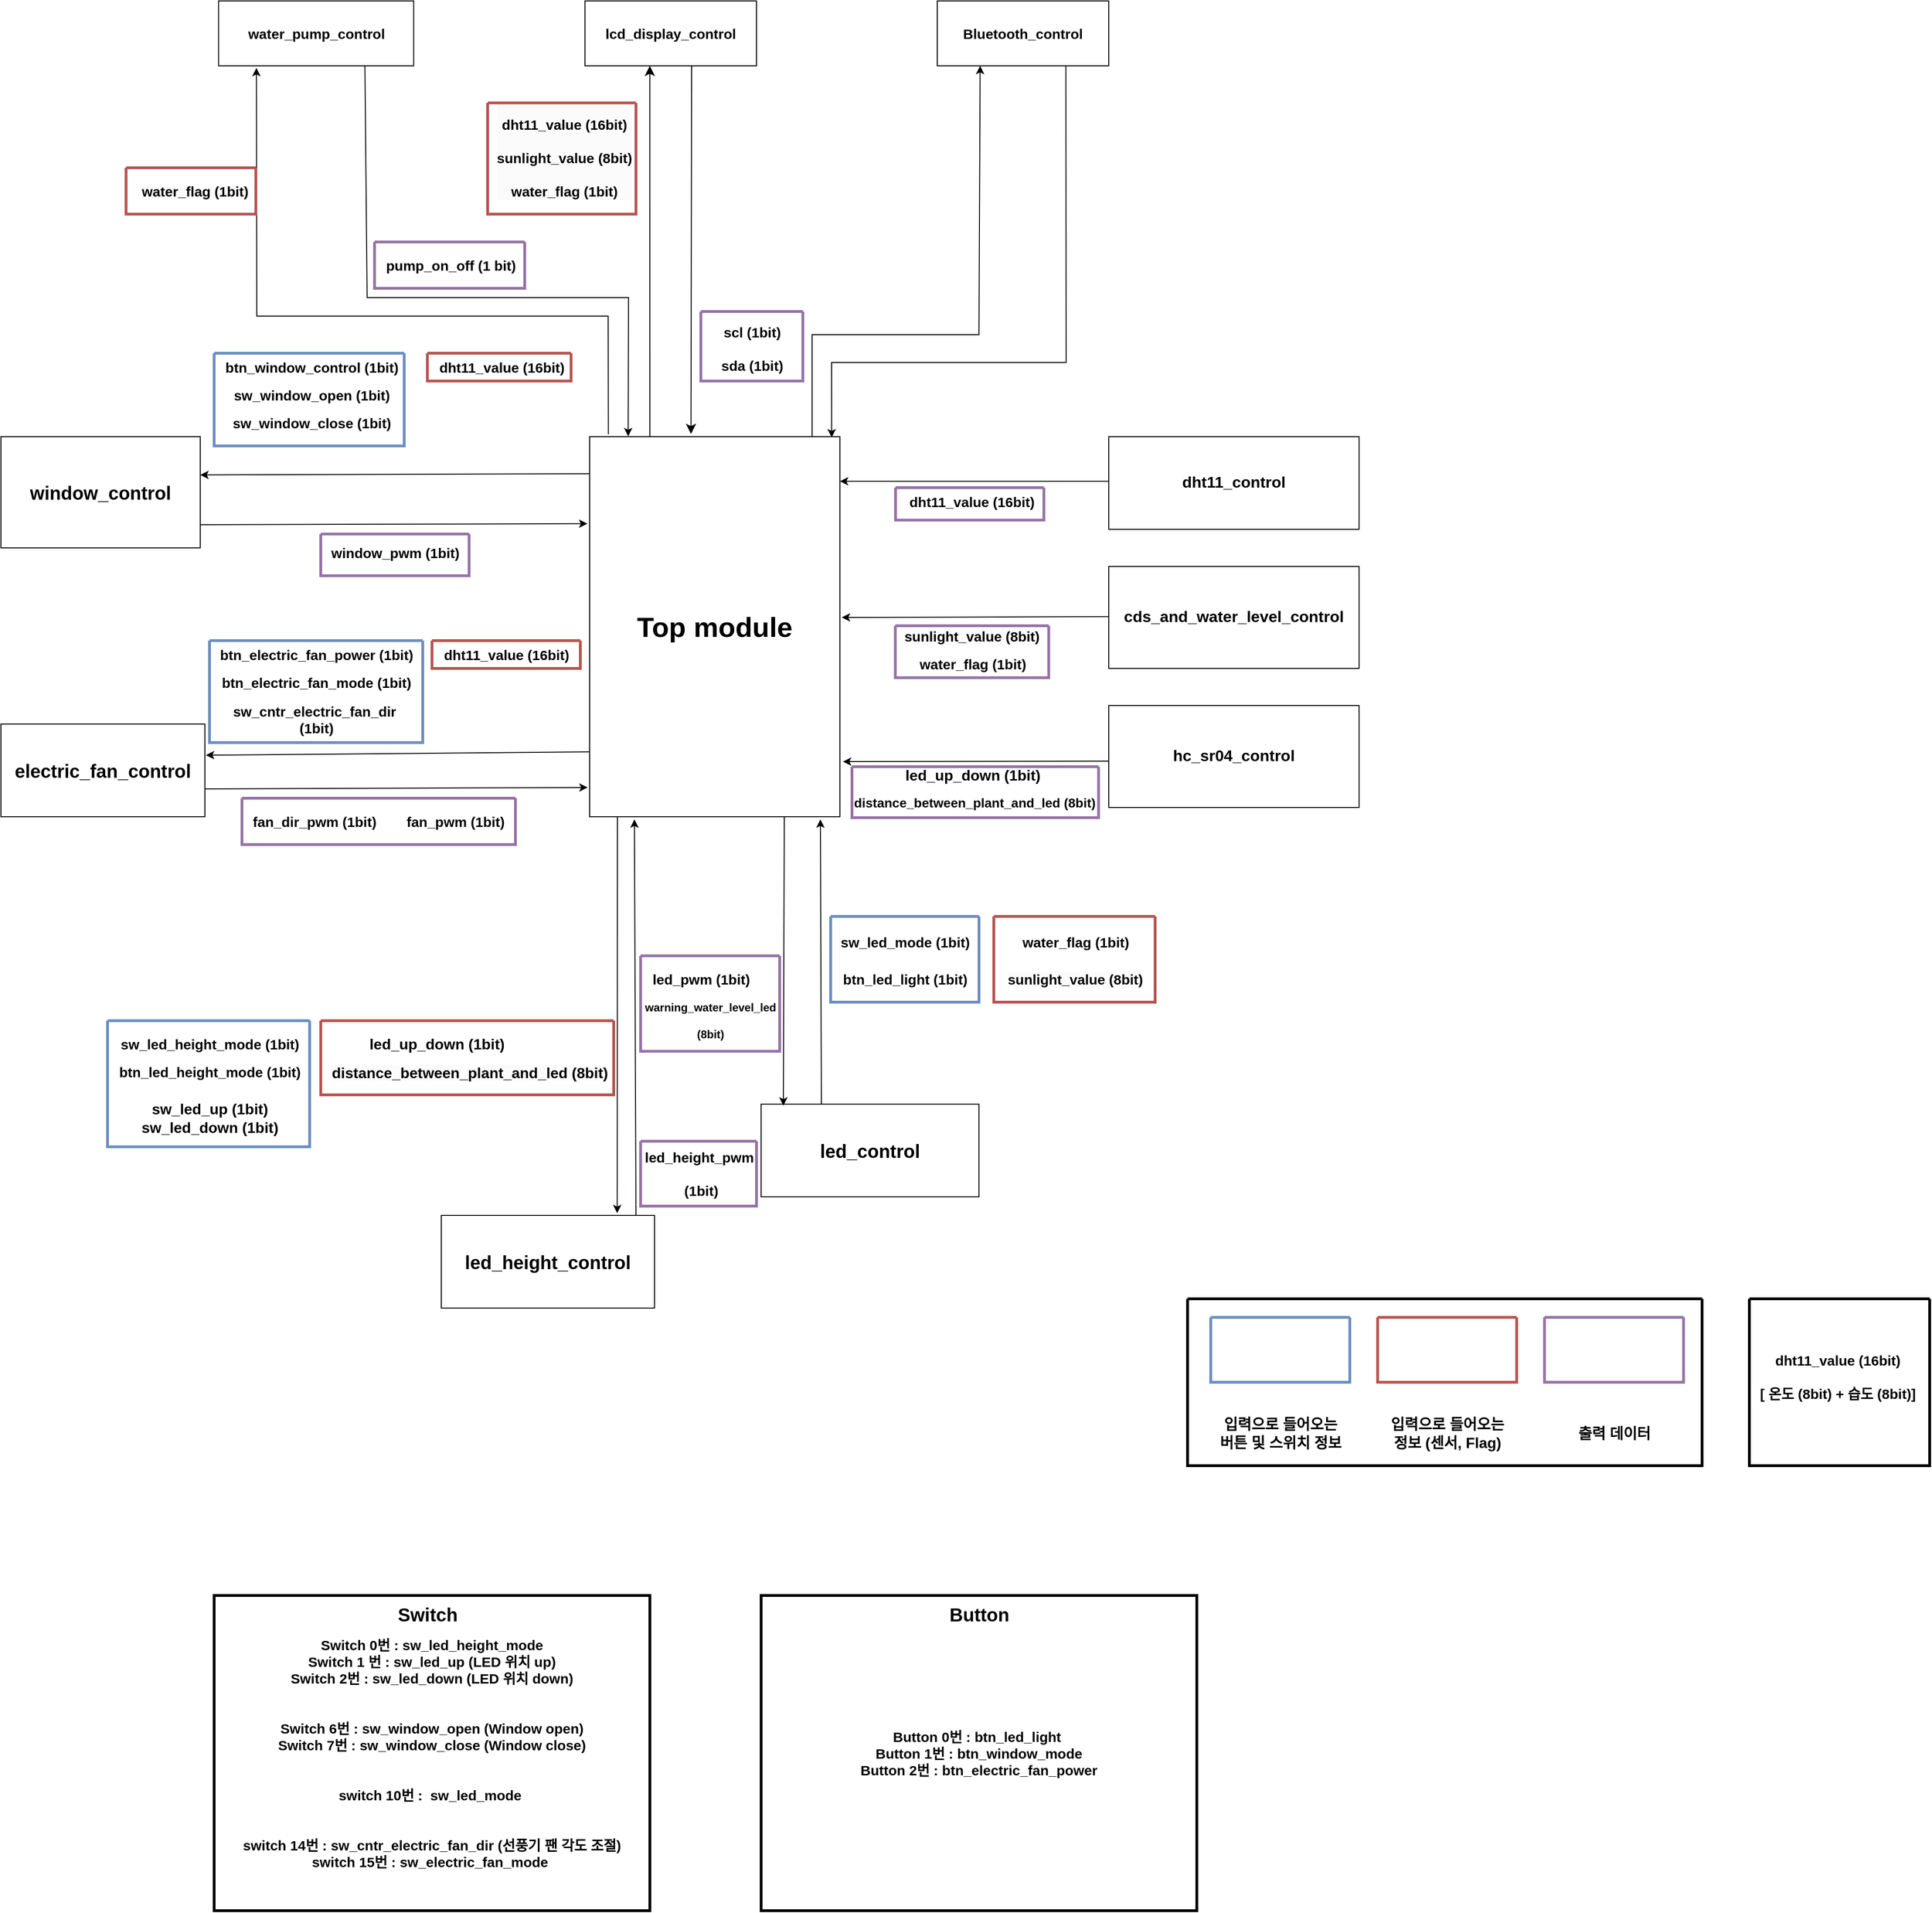 <mxfile version="24.7.7">
  <diagram name="페이지-1" id="ERCywD1S1VB0S2RnE942">
    <mxGraphModel dx="2455" dy="2060" grid="1" gridSize="10" guides="1" tooltips="1" connect="1" arrows="1" fold="1" page="1" pageScale="1" pageWidth="827" pageHeight="1169" math="0" shadow="0">
      <root>
        <mxCell id="0" />
        <mxCell id="1" parent="0" />
        <mxCell id="mhYBmBHg178xC_YXUhA_-1" value="&lt;font style=&quot;font-size: 30px;&quot;&gt;&lt;b&gt;Top module&lt;/b&gt;&lt;/font&gt;" style="rounded=0;whiteSpace=wrap;html=1;" parent="1" vertex="1">
          <mxGeometry x="-110" y="80" width="270" height="410" as="geometry" />
        </mxCell>
        <mxCell id="mhYBmBHg178xC_YXUhA_-2" value="&lt;font size=&quot;1&quot; style=&quot;&quot;&gt;&lt;b style=&quot;font-size: 17px;&quot;&gt;dht11_control&lt;/b&gt;&lt;/font&gt;" style="rounded=0;whiteSpace=wrap;html=1;" parent="1" vertex="1">
          <mxGeometry x="450" y="80" width="270" height="100" as="geometry" />
        </mxCell>
        <mxCell id="mhYBmBHg178xC_YXUhA_-13" style="edgeStyle=orthogonalEdgeStyle;rounded=0;orthogonalLoop=1;jettySize=auto;html=1;" parent="1" edge="1">
          <mxGeometry relative="1" as="geometry">
            <mxPoint x="450" y="128.18" as="sourcePoint" />
            <mxPoint x="160" y="128.18" as="targetPoint" />
          </mxGeometry>
        </mxCell>
        <mxCell id="mhYBmBHg178xC_YXUhA_-16" style="edgeStyle=orthogonalEdgeStyle;rounded=0;orthogonalLoop=1;jettySize=auto;html=1;" parent="1" edge="1">
          <mxGeometry relative="1" as="geometry">
            <mxPoint x="450" y="274.09" as="sourcePoint" />
            <mxPoint x="162" y="275" as="targetPoint" />
          </mxGeometry>
        </mxCell>
        <mxCell id="mhYBmBHg178xC_YXUhA_-17" value="&lt;div style=&quot;forced-color-adjust: none; color: rgb(0, 0, 0); font-family: Helvetica; font-size: 15px; font-style: normal; font-variant-ligatures: normal; font-variant-caps: normal; font-weight: 700; letter-spacing: normal; orphans: 2; text-indent: 0px; text-transform: none; widows: 2; word-spacing: 0px; -webkit-text-stroke-width: 0px; white-space: nowrap; background-color: rgb(251, 251, 251); text-decoration-thickness: initial; text-decoration-style: initial; text-decoration-color: initial;&quot;&gt;&lt;font style=&quot;forced-color-adjust: none; font-size: 15px;&quot;&gt;&lt;b style=&quot;forced-color-adjust: none;&quot;&gt;sunlight_value (8bit)&lt;/b&gt;&lt;/font&gt;&lt;/div&gt;" style="text;whiteSpace=wrap;html=1;align=center;" parent="1" vertex="1">
          <mxGeometry x="210" y="280" width="185" height="40" as="geometry" />
        </mxCell>
        <mxCell id="mhYBmBHg178xC_YXUhA_-19" value="&lt;b style=&quot;&quot;&gt;&lt;font style=&quot;font-size: 17px;&quot;&gt;cds_and_water_level_control&lt;/font&gt;&lt;/b&gt;" style="rounded=0;whiteSpace=wrap;html=1;" parent="1" vertex="1">
          <mxGeometry x="450" y="220" width="270" height="110" as="geometry" />
        </mxCell>
        <mxCell id="mhYBmBHg178xC_YXUhA_-22" value="&lt;b&gt;&lt;font style=&quot;font-size: 15px;&quot;&gt;water_flag (1bit)&lt;/font&gt;&lt;/b&gt;" style="text;html=1;align=center;verticalAlign=middle;resizable=0;points=[];autosize=1;strokeColor=none;fillColor=none;" parent="1" vertex="1">
          <mxGeometry x="232.5" y="310" width="140" height="30" as="geometry" />
        </mxCell>
        <mxCell id="mhYBmBHg178xC_YXUhA_-23" value="&lt;b style=&quot;&quot;&gt;&lt;font style=&quot;font-size: 17px;&quot;&gt;hc_sr04_control&lt;/font&gt;&lt;/b&gt;" style="rounded=0;whiteSpace=wrap;html=1;" parent="1" vertex="1">
          <mxGeometry x="450" y="370" width="270" height="110" as="geometry" />
        </mxCell>
        <mxCell id="mhYBmBHg178xC_YXUhA_-27" value="&lt;b style=&quot;&quot;&gt;&lt;font style=&quot;font-size: 20px;&quot;&gt;window_control&lt;/font&gt;&lt;/b&gt;" style="rounded=0;whiteSpace=wrap;html=1;" parent="1" vertex="1">
          <mxGeometry x="-745" y="80" width="215" height="120" as="geometry" />
        </mxCell>
        <mxCell id="mhYBmBHg178xC_YXUhA_-30" value="&lt;div&gt;&lt;b style=&quot;font-size: 15px; background-color: initial;&quot;&gt;dht11_value (16bit)&lt;/b&gt;&lt;br&gt;&lt;/div&gt;" style="text;html=1;align=center;verticalAlign=middle;resizable=0;points=[];autosize=1;strokeColor=none;fillColor=none;" parent="1" vertex="1">
          <mxGeometry x="-285" y="-10" width="160" height="30" as="geometry" />
        </mxCell>
        <mxCell id="mhYBmBHg178xC_YXUhA_-31" value="&lt;font style=&quot;font-size: 15px;&quot;&gt;&lt;b&gt;window_pwm (1bit)&lt;/b&gt;&lt;/font&gt;" style="text;html=1;align=center;verticalAlign=middle;resizable=0;points=[];autosize=1;strokeColor=none;fillColor=none;" parent="1" vertex="1">
          <mxGeometry x="-400" y="190" width="160" height="30" as="geometry" />
        </mxCell>
        <mxCell id="mhYBmBHg178xC_YXUhA_-32" value="&lt;b style=&quot;&quot;&gt;&lt;font style=&quot;font-size: 20px;&quot;&gt;electric_fan_control&lt;/font&gt;&lt;/b&gt;" style="rounded=0;whiteSpace=wrap;html=1;" parent="1" vertex="1">
          <mxGeometry x="-745" y="390" width="220" height="100" as="geometry" />
        </mxCell>
        <mxCell id="mhYBmBHg178xC_YXUhA_-34" value="&lt;div&gt;&lt;b style=&quot;font-size: 15px; background-color: initial;&quot;&gt;dht11_value (16bit)&lt;/b&gt;&lt;br&gt;&lt;/div&gt;" style="text;html=1;align=center;verticalAlign=middle;resizable=0;points=[];autosize=1;strokeColor=none;fillColor=none;strokeWidth=2;" parent="1" vertex="1">
          <mxGeometry x="-280" y="300" width="160" height="30" as="geometry" />
        </mxCell>
        <mxCell id="mhYBmBHg178xC_YXUhA_-36" value="&lt;b&gt;&lt;font style=&quot;font-size: 15px;&quot;&gt;fan_pwm (1bit)&lt;/font&gt;&lt;/b&gt;" style="text;html=1;align=center;verticalAlign=middle;resizable=0;points=[];autosize=1;strokeColor=none;fillColor=none;" parent="1" vertex="1">
          <mxGeometry x="-320" y="480" width="130" height="30" as="geometry" />
        </mxCell>
        <mxCell id="mhYBmBHg178xC_YXUhA_-37" value="&lt;b style=&quot;&quot;&gt;&lt;font style=&quot;font-size: 20px;&quot;&gt;led_height_control&lt;/font&gt;&lt;/b&gt;" style="rounded=0;whiteSpace=wrap;html=1;" parent="1" vertex="1">
          <mxGeometry x="-270" y="920" width="230" height="100" as="geometry" />
        </mxCell>
        <mxCell id="mhYBmBHg178xC_YXUhA_-39" value="&lt;font style=&quot;font-size: 15px;&quot;&gt;&lt;b&gt;btn_led_height_mode (1bit)&lt;/b&gt;&lt;/font&gt;" style="text;html=1;align=center;verticalAlign=middle;resizable=0;points=[];autosize=1;strokeColor=none;fillColor=none;" parent="1" vertex="1">
          <mxGeometry x="-630" y="750" width="220" height="30" as="geometry" />
        </mxCell>
        <mxCell id="mhYBmBHg178xC_YXUhA_-40" value="&lt;b&gt;&lt;font style=&quot;font-size: 16px;&quot;&gt;led_up_down (1bit)&lt;/font&gt;&lt;/b&gt;" style="text;html=1;align=center;verticalAlign=middle;resizable=0;points=[];autosize=1;strokeColor=none;fillColor=none;" parent="1" vertex="1">
          <mxGeometry x="-360" y="720" width="170" height="30" as="geometry" />
        </mxCell>
        <mxCell id="mhYBmBHg178xC_YXUhA_-41" value="&lt;span style=&quot;font-size: 16px;&quot;&gt;&lt;b&gt;sw_led_up (1bit)&lt;/b&gt;&lt;/span&gt;&lt;div&gt;&lt;b style=&quot;font-size: 16px; background-color: initial;&quot;&gt;sw_led_down (1bit)&lt;/b&gt;&lt;br&gt;&lt;/div&gt;" style="text;html=1;align=center;verticalAlign=middle;resizable=0;points=[];autosize=1;strokeColor=none;fillColor=none;" parent="1" vertex="1">
          <mxGeometry x="-605" y="790" width="170" height="50" as="geometry" />
        </mxCell>
        <mxCell id="mhYBmBHg178xC_YXUhA_-44" value="&lt;font style=&quot;font-size: 15px;&quot;&gt;&lt;b&gt;led_height_pwm&amp;nbsp;&lt;/b&gt;&lt;/font&gt;&lt;div&gt;&lt;font style=&quot;font-size: 15px;&quot;&gt;&lt;b&gt;&lt;br&gt;&lt;/b&gt;&lt;/font&gt;&lt;/div&gt;&lt;div&gt;&lt;font style=&quot;font-size: 15px;&quot;&gt;&lt;b&gt;(1bit)&lt;/b&gt;&lt;/font&gt;&lt;/div&gt;" style="text;html=1;align=center;verticalAlign=middle;resizable=0;points=[];autosize=1;strokeColor=none;fillColor=none;" parent="1" vertex="1">
          <mxGeometry x="-65" y="840" width="150" height="70" as="geometry" />
        </mxCell>
        <mxCell id="mhYBmBHg178xC_YXUhA_-45" value="&lt;b style=&quot;&quot;&gt;&lt;font style=&quot;font-size: 20px;&quot;&gt;led_control&lt;/font&gt;&lt;/b&gt;" style="rounded=0;whiteSpace=wrap;html=1;" parent="1" vertex="1">
          <mxGeometry x="75" y="800" width="235" height="100" as="geometry" />
        </mxCell>
        <mxCell id="mhYBmBHg178xC_YXUhA_-48" value="&lt;div style=&quot;forced-color-adjust: none; color: rgb(0, 0, 0); font-family: Helvetica; font-size: 15px; font-style: normal; font-variant-ligatures: normal; font-variant-caps: normal; font-weight: 700; letter-spacing: normal; orphans: 2; text-indent: 0px; text-transform: none; widows: 2; word-spacing: 0px; -webkit-text-stroke-width: 0px; white-space: nowrap; background-color: rgb(251, 251, 251); text-decoration-thickness: initial; text-decoration-style: initial; text-decoration-color: initial;&quot;&gt;&lt;font style=&quot;forced-color-adjust: none; font-size: 15px;&quot;&gt;&lt;b style=&quot;forced-color-adjust: none;&quot;&gt;sunlight_value (8bit)&lt;/b&gt;&lt;/font&gt;&lt;/div&gt;" style="text;whiteSpace=wrap;html=1;align=center;" parent="1" vertex="1">
          <mxGeometry x="326" y="650" width="176" height="30" as="geometry" />
        </mxCell>
        <mxCell id="mhYBmBHg178xC_YXUhA_-49" value="&lt;b&gt;&lt;font style=&quot;font-size: 15px;&quot;&gt;btn_led_light (1bit)&lt;/font&gt;&lt;/b&gt;" style="text;html=1;align=center;verticalAlign=middle;resizable=0;points=[];autosize=1;strokeColor=none;fillColor=none;" parent="1" vertex="1">
          <mxGeometry x="150" y="650" width="160" height="30" as="geometry" />
        </mxCell>
        <mxCell id="mhYBmBHg178xC_YXUhA_-50" value="&lt;b&gt;&lt;font style=&quot;font-size: 15px;&quot;&gt;water_flag (1bit)&lt;/font&gt;&lt;/b&gt;" style="text;html=1;align=center;verticalAlign=middle;resizable=0;points=[];autosize=1;strokeColor=none;fillColor=none;" parent="1" vertex="1">
          <mxGeometry x="344" y="610" width="140" height="30" as="geometry" />
        </mxCell>
        <mxCell id="_qwF9pWfeIGpburdyN9Q-3" value="&lt;div&gt;&lt;span style=&quot;font-size: 15px;&quot;&gt;&lt;b&gt;Switch 0번 : sw_led_height_mode&lt;/b&gt;&lt;/span&gt;&lt;/div&gt;&lt;font style=&quot;font-size: 15px;&quot;&gt;&lt;b&gt;Switch 1 번 : sw_led_up (LED 위치 up)&lt;/b&gt;&lt;/font&gt;&lt;div style=&quot;font-size: 15px;&quot;&gt;&lt;font style=&quot;font-size: 15px;&quot;&gt;&lt;b&gt;Switch 2번 : sw_led_down (LED 위치 down)&lt;/b&gt;&lt;/font&gt;&lt;/div&gt;&lt;div style=&quot;font-size: 15px;&quot;&gt;&lt;font style=&quot;font-size: 15px;&quot;&gt;&lt;b&gt;&lt;br&gt;&lt;/b&gt;&lt;/font&gt;&lt;/div&gt;&lt;div style=&quot;font-size: 15px;&quot;&gt;&lt;font style=&quot;font-size: 15px;&quot;&gt;&lt;b&gt;&lt;br&gt;&lt;/b&gt;&lt;/font&gt;&lt;/div&gt;&lt;div style=&quot;font-size: 15px;&quot;&gt;&lt;b&gt;Switch 6번 : sw_window_open (Window open)&lt;/b&gt;&lt;/div&gt;&lt;div style=&quot;font-size: 15px;&quot;&gt;&lt;b&gt;Switch 7번 : sw_window_close (Window close)&lt;/b&gt;&lt;/div&gt;&lt;div style=&quot;font-size: 15px;&quot;&gt;&lt;b&gt;&lt;br&gt;&lt;/b&gt;&lt;/div&gt;&lt;div style=&quot;font-size: 15px;&quot;&gt;&lt;b&gt;&lt;br&gt;&lt;/b&gt;&lt;/div&gt;&lt;div style=&quot;font-size: 15px;&quot;&gt;&lt;b&gt;switch 10번 :&amp;nbsp; sw&lt;/b&gt;&lt;b style=&quot;background-color: initial; font-size: 12px; text-wrap: nowrap;&quot;&gt;&lt;font style=&quot;font-size: 15px;&quot;&gt;_led_mode&amp;nbsp;&lt;/font&gt;&lt;/b&gt;&lt;/div&gt;&lt;div style=&quot;font-size: 15px;&quot;&gt;&lt;b style=&quot;background-color: initial; font-size: 12px; text-wrap: nowrap;&quot;&gt;&lt;font style=&quot;font-size: 15px;&quot;&gt;&lt;br&gt;&lt;/font&gt;&lt;/b&gt;&lt;/div&gt;&lt;div style=&quot;font-size: 15px;&quot;&gt;&lt;b style=&quot;background-color: initial; font-size: 12px; text-wrap: nowrap;&quot;&gt;&lt;font style=&quot;font-size: 15px;&quot;&gt;&lt;br&gt;&lt;/font&gt;&lt;/b&gt;&lt;/div&gt;&lt;div style=&quot;font-size: 15px;&quot;&gt;&lt;b&gt;switch 14번 : sw_cntr_electric_fan_dir (선풍기 팬 각도 조절)&lt;/b&gt;&lt;/div&gt;&lt;div style=&quot;font-size: 15px;&quot;&gt;&lt;b style=&quot;background-color: initial;&quot;&gt;switch 15번 : sw&lt;/b&gt;&lt;b style=&quot;background-color: initial; text-wrap: nowrap;&quot;&gt;_electric_fan_mode&amp;nbsp;&lt;/b&gt;&lt;br&gt;&lt;/div&gt;" style="rounded=0;whiteSpace=wrap;html=1;strokeWidth=3;" parent="1" vertex="1">
          <mxGeometry x="-515" y="1330" width="470" height="340" as="geometry" />
        </mxCell>
        <mxCell id="_qwF9pWfeIGpburdyN9Q-5" value="&lt;font style=&quot;font-size: 20px;&quot;&gt;&lt;b&gt;Switch&lt;/b&gt;&lt;/font&gt;" style="text;html=1;align=center;verticalAlign=middle;resizable=0;points=[];autosize=1;strokeColor=none;fillColor=none;" parent="1" vertex="1">
          <mxGeometry x="-330" y="1330" width="90" height="40" as="geometry" />
        </mxCell>
        <mxCell id="_qwF9pWfeIGpburdyN9Q-6" value="&lt;br&gt;&lt;div&gt;&lt;b style=&quot;text-wrap: nowrap; font-size: 15px;&quot;&gt;Button 0번 :&amp;nbsp;&lt;/b&gt;&lt;b style=&quot;background-color: initial; text-wrap: nowrap;&quot;&gt;&lt;font style=&quot;font-size: 15px;&quot;&gt;btn_led_light&amp;nbsp;&lt;/font&gt;&lt;/b&gt;&lt;b style=&quot;font-size: 15px; text-wrap: nowrap;&quot;&gt;&lt;br&gt;&lt;/b&gt;&lt;/div&gt;&lt;div&gt;&lt;b style=&quot;background-color: initial; text-wrap: nowrap;&quot;&gt;&lt;font style=&quot;font-size: 15px;&quot;&gt;Button 1번 : btn_window_mode&lt;/font&gt;&lt;/b&gt;&lt;/div&gt;&lt;div&gt;&lt;span style=&quot;font-size: 15px; text-wrap: nowrap;&quot;&gt;&lt;b&gt;Button 2번 : btn_electric_fan_power&lt;/b&gt;&lt;/span&gt;&lt;/div&gt;&lt;div&gt;&lt;br&gt;&lt;/div&gt;" style="rounded=0;whiteSpace=wrap;html=1;strokeWidth=3;" parent="1" vertex="1">
          <mxGeometry x="75" y="1330" width="470" height="340" as="geometry" />
        </mxCell>
        <mxCell id="_qwF9pWfeIGpburdyN9Q-7" value="&lt;span style=&quot;font-size: 20px;&quot;&gt;&lt;b&gt;Button&lt;/b&gt;&lt;/span&gt;" style="text;html=1;align=center;verticalAlign=middle;resizable=0;points=[];autosize=1;strokeColor=none;fillColor=none;" parent="1" vertex="1">
          <mxGeometry x="265" y="1330" width="90" height="40" as="geometry" />
        </mxCell>
        <mxCell id="_qwF9pWfeIGpburdyN9Q-8" value="&lt;font style=&quot;font-size: 15px;&quot;&gt;&lt;b&gt;btn_electric_fan_mode (1bit)&lt;/b&gt;&lt;/font&gt;" style="text;html=1;align=center;verticalAlign=middle;resizable=0;points=[];autosize=1;strokeColor=none;fillColor=none;" parent="1" vertex="1">
          <mxGeometry x="-520" y="330" width="230" height="30" as="geometry" />
        </mxCell>
        <mxCell id="_qwF9pWfeIGpburdyN9Q-9" value="&lt;font style=&quot;font-size: 15px;&quot;&gt;&lt;b&gt;btn_window_control (1bit)&lt;/b&gt;&lt;/font&gt;" style="text;html=1;align=center;verticalAlign=middle;resizable=0;points=[];autosize=1;strokeColor=none;fillColor=none;" parent="1" vertex="1">
          <mxGeometry x="-515" y="-10" width="210" height="30" as="geometry" />
        </mxCell>
        <mxCell id="_qwF9pWfeIGpburdyN9Q-11" value="&lt;font style=&quot;font-size: 15px;&quot;&gt;&lt;b&gt;sw_window_open (1bit)&lt;/b&gt;&lt;/font&gt;" style="text;html=1;align=center;verticalAlign=middle;resizable=0;points=[];autosize=1;strokeColor=none;fillColor=none;" parent="1" vertex="1">
          <mxGeometry x="-505" y="20" width="190" height="30" as="geometry" />
        </mxCell>
        <mxCell id="sed88Z9M2IB_ihE7l8kB-1" value="&lt;b style=&quot;font-size: 15px; text-wrap: wrap;&quot;&gt;sw_cntr_electric_fan_dir&amp;nbsp; (1bit)&lt;/b&gt;" style="text;html=1;align=center;verticalAlign=middle;resizable=0;points=[];autosize=1;strokeColor=none;fillColor=none;" parent="1" vertex="1">
          <mxGeometry x="-525" y="370" width="240" height="30" as="geometry" />
        </mxCell>
        <mxCell id="sed88Z9M2IB_ihE7l8kB-5" value="&lt;b&gt;&lt;font style=&quot;font-size: 15px;&quot;&gt;fan_dir_pwm (1bit)&amp;nbsp;&lt;/font&gt;&lt;/b&gt;" style="text;html=1;align=center;verticalAlign=middle;resizable=0;points=[];autosize=1;strokeColor=none;fillColor=none;" parent="1" vertex="1">
          <mxGeometry x="-485" y="480" width="160" height="30" as="geometry" />
        </mxCell>
        <mxCell id="Zgek3YRb2-hc7BeVBrjY-1" value="&lt;font style=&quot;font-size: 15px;&quot;&gt;&lt;b&gt;sw_led_mode (1bit)&lt;/b&gt;&lt;/font&gt;" style="text;html=1;align=center;verticalAlign=middle;resizable=0;points=[];autosize=1;strokeColor=none;fillColor=none;" parent="1" vertex="1">
          <mxGeometry x="150" y="610" width="160" height="30" as="geometry" />
        </mxCell>
        <mxCell id="Zgek3YRb2-hc7BeVBrjY-5" value="&lt;font style=&quot;font-size: 15px;&quot;&gt;&lt;b&gt;lcd_display_control&lt;/b&gt;&lt;/font&gt;" style="rounded=0;whiteSpace=wrap;html=1;" parent="1" vertex="1">
          <mxGeometry x="-115" y="-390" width="185" height="70" as="geometry" />
        </mxCell>
        <mxCell id="Zgek3YRb2-hc7BeVBrjY-9" value="&lt;div style=&quot;forced-color-adjust: none; color: rgb(0, 0, 0); font-family: Helvetica; font-size: 15px; font-style: normal; font-variant-ligatures: normal; font-variant-caps: normal; font-weight: 700; letter-spacing: normal; orphans: 2; text-indent: 0px; text-transform: none; widows: 2; word-spacing: 0px; -webkit-text-stroke-width: 0px; white-space: nowrap; background-color: rgb(251, 251, 251); text-decoration-thickness: initial; text-decoration-style: initial; text-decoration-color: initial;&quot;&gt;&lt;font style=&quot;forced-color-adjust: none; font-size: 15px;&quot;&gt;&lt;b style=&quot;forced-color-adjust: none;&quot;&gt;&lt;br class=&quot;Apple-interchange-newline&quot;&gt;&lt;div style=&quot;text-align: center;&quot;&gt;&lt;b&gt;dht11_value (16bit)&lt;/b&gt;&lt;/div&gt;&lt;/b&gt;&lt;/font&gt;&lt;/div&gt;&lt;div style=&quot;text-align: center; forced-color-adjust: none; color: rgb(0, 0, 0); font-family: Helvetica; font-size: 15px; font-style: normal; font-variant-ligatures: normal; font-variant-caps: normal; font-weight: 700; letter-spacing: normal; orphans: 2; text-indent: 0px; text-transform: none; widows: 2; word-spacing: 0px; -webkit-text-stroke-width: 0px; white-space: nowrap; background-color: rgb(251, 251, 251); text-decoration-thickness: initial; text-decoration-style: initial; text-decoration-color: initial;&quot;&gt;&lt;br&gt;&lt;/div&gt;&lt;div style=&quot;text-align: center; forced-color-adjust: none; color: rgb(0, 0, 0); font-family: Helvetica; font-size: 15px; font-style: normal; font-variant-ligatures: normal; font-variant-caps: normal; font-weight: 700; letter-spacing: normal; orphans: 2; text-indent: 0px; text-transform: none; widows: 2; word-spacing: 0px; -webkit-text-stroke-width: 0px; white-space: nowrap; background-color: rgb(251, 251, 251); text-decoration-thickness: initial; text-decoration-style: initial; text-decoration-color: initial;&quot;&gt;&lt;font style=&quot;forced-color-adjust: none; font-size: 15px;&quot;&gt;&lt;b style=&quot;forced-color-adjust: none;&quot;&gt;sunlight_value (8bit)&lt;/b&gt;&lt;/font&gt;&lt;/div&gt;&lt;div style=&quot;text-align: center; forced-color-adjust: none; color: rgb(0, 0, 0); font-family: Helvetica; font-size: 15px; font-style: normal; font-variant-ligatures: normal; font-variant-caps: normal; font-weight: 700; letter-spacing: normal; orphans: 2; text-indent: 0px; text-transform: none; widows: 2; word-spacing: 0px; -webkit-text-stroke-width: 0px; white-space: nowrap; background-color: rgb(251, 251, 251); text-decoration-thickness: initial; text-decoration-style: initial; text-decoration-color: initial;&quot;&gt;&lt;font style=&quot;forced-color-adjust: none; font-size: 15px;&quot;&gt;&lt;b style=&quot;forced-color-adjust: none;&quot;&gt;&lt;br&gt;&lt;/b&gt;&lt;/font&gt;&lt;/div&gt;&lt;div style=&quot;text-align: center; forced-color-adjust: none; color: rgb(0, 0, 0); font-family: Helvetica; font-size: 15px; font-style: normal; font-variant-ligatures: normal; font-variant-caps: normal; font-weight: 700; letter-spacing: normal; orphans: 2; text-indent: 0px; text-transform: none; widows: 2; word-spacing: 0px; -webkit-text-stroke-width: 0px; white-space: nowrap; background-color: rgb(251, 251, 251); text-decoration-thickness: initial; text-decoration-style: initial; text-decoration-color: initial;&quot;&gt;&lt;font style=&quot;forced-color-adjust: none; font-size: 15px;&quot;&gt;&lt;b style=&quot;forced-color-adjust: none;&quot;&gt;water_flag (1bit)&lt;/b&gt;&lt;/font&gt;&lt;/div&gt;" style="text;whiteSpace=wrap;html=1;" parent="1" vertex="1">
          <mxGeometry x="-212" y="-290" width="157" height="120" as="geometry" />
        </mxCell>
        <mxCell id="Zgek3YRb2-hc7BeVBrjY-10" value="&lt;span style=&quot;font-size: 15px;&quot;&gt;&lt;b&gt;water_pump_control&lt;/b&gt;&lt;/span&gt;" style="rounded=0;whiteSpace=wrap;html=1;" parent="1" vertex="1">
          <mxGeometry x="-510.25" y="-390" width="210.5" height="70" as="geometry" />
        </mxCell>
        <mxCell id="Zgek3YRb2-hc7BeVBrjY-13" value="&lt;b style=&quot;forced-color-adjust: none; color: rgb(0, 0, 0); font-family: Helvetica; font-size: 12px; font-style: normal; font-variant-ligatures: normal; font-variant-caps: normal; letter-spacing: normal; orphans: 2; text-align: center; text-indent: 0px; text-transform: none; widows: 2; word-spacing: 0px; -webkit-text-stroke-width: 0px; white-space: nowrap; background-color: rgb(251, 251, 251); text-decoration-thickness: initial; text-decoration-style: initial; text-decoration-color: initial;&quot;&gt;&lt;font style=&quot;forced-color-adjust: none; font-size: 15px;&quot;&gt;water_flag (1bit)&lt;/font&gt;&lt;/b&gt;" style="text;whiteSpace=wrap;html=1;" parent="1" vertex="1">
          <mxGeometry x="-595" y="-200" width="110" height="30" as="geometry" />
        </mxCell>
        <mxCell id="Zgek3YRb2-hc7BeVBrjY-15" value="&lt;b style=&quot;forced-color-adjust: none; color: rgb(0, 0, 0); font-family: Helvetica; font-size: 16px; font-style: normal; font-variant-ligatures: normal; font-variant-caps: normal; letter-spacing: normal; orphans: 2; text-align: center; text-indent: 0px; text-transform: none; widows: 2; word-spacing: 0px; -webkit-text-stroke-width: 0px; white-space: nowrap; background-color: rgb(251, 251, 251); text-decoration-thickness: initial; text-decoration-style: initial; text-decoration-color: initial;&quot;&gt;distance_between_plant_and_led (8bit)&lt;/b&gt;" style="text;whiteSpace=wrap;html=1;" parent="1" vertex="1">
          <mxGeometry x="-390" y="750" width="330" height="40" as="geometry" />
        </mxCell>
        <mxCell id="Zgek3YRb2-hc7BeVBrjY-16" value="&lt;font style=&quot;font-size: 15px;&quot;&gt;&lt;b&gt;sw_led_height_mode (1bit)&lt;/b&gt;&lt;/font&gt;" style="text;html=1;align=center;verticalAlign=middle;resizable=0;points=[];autosize=1;strokeColor=none;fillColor=none;" parent="1" vertex="1">
          <mxGeometry x="-630" y="720" width="220" height="30" as="geometry" />
        </mxCell>
        <mxCell id="t9PpJYXXmE5dPHwgLngb-3" value="&lt;b style=&quot;forced-color-adjust: none; color: rgb(0, 0, 0); font-family: Helvetica; font-size: 15px; font-style: normal; font-variant-ligatures: normal; font-variant-caps: normal; letter-spacing: normal; orphans: 2; text-align: center; text-indent: 0px; text-transform: none; widows: 2; word-spacing: 0px; -webkit-text-stroke-width: 0px; white-space: nowrap; background-color: rgb(251, 251, 251); text-decoration-thickness: initial; text-decoration-style: initial; text-decoration-color: initial;&quot;&gt;&lt;div style=&quot;forced-color-adjust: none;&quot;&gt;&lt;font style=&quot;forced-color-adjust: none; font-size: 15px;&quot;&gt;&lt;b style=&quot;forced-color-adjust: none;&quot;&gt;dht11_value (16bit)&lt;/b&gt;&lt;/font&gt;&lt;/div&gt;&lt;/b&gt;&lt;br class=&quot;Apple-interchange-newline&quot;&gt;" style="text;whiteSpace=wrap;html=1;" parent="1" vertex="1">
          <mxGeometry x="232.5" y="135" width="140" height="40" as="geometry" />
        </mxCell>
        <mxCell id="t9PpJYXXmE5dPHwgLngb-8" value="" style="endArrow=classic;html=1;rounded=0;entryX=1.012;entryY=0.855;entryDx=0;entryDy=0;entryPerimeter=0;" parent="1" target="mhYBmBHg178xC_YXUhA_-1" edge="1">
          <mxGeometry width="50" height="50" relative="1" as="geometry">
            <mxPoint x="450" y="430" as="sourcePoint" />
            <mxPoint x="500" y="380" as="targetPoint" />
          </mxGeometry>
        </mxCell>
        <mxCell id="t9PpJYXXmE5dPHwgLngb-9" value="&lt;b&gt;&lt;font style=&quot;font-size: 16px;&quot;&gt;led_up_down (1bit)&lt;/font&gt;&lt;/b&gt;" style="text;html=1;align=center;verticalAlign=middle;resizable=0;points=[];autosize=1;strokeColor=none;fillColor=none;" parent="1" vertex="1">
          <mxGeometry x="217.5" y="430" width="170" height="30" as="geometry" />
        </mxCell>
        <mxCell id="t9PpJYXXmE5dPHwgLngb-10" value="&lt;b&gt;&lt;font style=&quot;font-size: 14px;&quot;&gt;distance_between_plant_and_led (8bit)&lt;/font&gt;&lt;/b&gt;" style="text;html=1;align=center;verticalAlign=middle;resizable=0;points=[];autosize=1;strokeColor=none;fillColor=none;" parent="1" vertex="1">
          <mxGeometry x="165" y="460" width="280" height="30" as="geometry" />
        </mxCell>
        <mxCell id="t9PpJYXXmE5dPHwgLngb-12" value="" style="endArrow=classic;html=1;rounded=0;entryX=0.102;entryY=0.016;entryDx=0;entryDy=0;entryPerimeter=0;" parent="1" target="mhYBmBHg178xC_YXUhA_-45" edge="1">
          <mxGeometry width="50" height="50" relative="1" as="geometry">
            <mxPoint x="100" y="490" as="sourcePoint" />
            <mxPoint x="150" y="440" as="targetPoint" />
          </mxGeometry>
        </mxCell>
        <mxCell id="t9PpJYXXmE5dPHwgLngb-13" value="" style="endArrow=classic;html=1;rounded=0;entryX=0.922;entryY=1.007;entryDx=0;entryDy=0;entryPerimeter=0;" parent="1" target="mhYBmBHg178xC_YXUhA_-1" edge="1">
          <mxGeometry width="50" height="50" relative="1" as="geometry">
            <mxPoint x="140" y="800" as="sourcePoint" />
            <mxPoint x="190" y="750" as="targetPoint" />
          </mxGeometry>
        </mxCell>
        <mxCell id="t9PpJYXXmE5dPHwgLngb-14" value="" style="swimlane;startSize=0;fillColor=#dae8fc;strokeColor=#6c8ebf;strokeWidth=3;" parent="1" vertex="1">
          <mxGeometry x="150" y="597.5" width="160" height="92.5" as="geometry" />
        </mxCell>
        <mxCell id="t9PpJYXXmE5dPHwgLngb-15" value="" style="swimlane;startSize=0;fillColor=#f8cecc;strokeColor=#b85450;strokeWidth=3;" parent="1" vertex="1">
          <mxGeometry x="326" y="597.5" width="174" height="92.5" as="geometry" />
        </mxCell>
        <mxCell id="t9PpJYXXmE5dPHwgLngb-16" value="&lt;b&gt;&lt;font style=&quot;font-size: 15px;&quot;&gt;led_pwm (1bit)&lt;/font&gt;&lt;/b&gt;" style="text;html=1;align=center;verticalAlign=middle;resizable=0;points=[];autosize=1;strokeColor=none;fillColor=none;" parent="1" vertex="1">
          <mxGeometry x="-55" y="650" width="130" height="30" as="geometry" />
        </mxCell>
        <mxCell id="t9PpJYXXmE5dPHwgLngb-17" value="&lt;b&gt;warning_water_level_led&lt;/b&gt;&lt;div&gt;&lt;b&gt;&lt;br&gt;&lt;/b&gt;&lt;/div&gt;&lt;div&gt;&lt;b&gt;(8bit)&lt;/b&gt;&lt;/div&gt;" style="text;html=1;align=center;verticalAlign=middle;resizable=0;points=[];autosize=1;strokeColor=none;fillColor=none;" parent="1" vertex="1">
          <mxGeometry x="-60" y="680" width="160" height="60" as="geometry" />
        </mxCell>
        <mxCell id="t9PpJYXXmE5dPHwgLngb-20" value="" style="endArrow=classic;html=1;rounded=0;entryX=0.825;entryY=-0.024;entryDx=0;entryDy=0;entryPerimeter=0;" parent="1" target="mhYBmBHg178xC_YXUhA_-37" edge="1">
          <mxGeometry width="50" height="50" relative="1" as="geometry">
            <mxPoint x="-80" y="490" as="sourcePoint" />
            <mxPoint x="-90" y="290" as="targetPoint" />
          </mxGeometry>
        </mxCell>
        <mxCell id="t9PpJYXXmE5dPHwgLngb-21" value="" style="endArrow=classic;html=1;rounded=0;entryX=0.179;entryY=1.007;entryDx=0;entryDy=0;entryPerimeter=0;" parent="1" target="mhYBmBHg178xC_YXUhA_-1" edge="1">
          <mxGeometry width="50" height="50" relative="1" as="geometry">
            <mxPoint x="-60" y="920" as="sourcePoint" />
            <mxPoint x="-10" y="870" as="targetPoint" />
          </mxGeometry>
        </mxCell>
        <mxCell id="t9PpJYXXmE5dPHwgLngb-22" value="" style="swimlane;startSize=0;fillColor=#e1d5e7;strokeColor=#9673a6;strokeWidth=3;" parent="1" vertex="1">
          <mxGeometry x="-55" y="640" width="150" height="103" as="geometry" />
        </mxCell>
        <mxCell id="t9PpJYXXmE5dPHwgLngb-23" value="" style="swimlane;startSize=0;strokeWidth=3;fillColor=#f8cecc;strokeColor=#b85450;" parent="1" vertex="1">
          <mxGeometry x="-400" y="710" width="316" height="80" as="geometry" />
        </mxCell>
        <mxCell id="t9PpJYXXmE5dPHwgLngb-24" value="" style="swimlane;startSize=0;fillColor=#dae8fc;strokeColor=#6c8ebf;strokeWidth=3;" parent="1" vertex="1">
          <mxGeometry x="-630" y="710" width="218" height="136" as="geometry" />
        </mxCell>
        <mxCell id="t9PpJYXXmE5dPHwgLngb-25" value="" style="endArrow=classic;html=1;rounded=0;entryX=-0.008;entryY=0.923;entryDx=0;entryDy=0;entryPerimeter=0;" parent="1" target="mhYBmBHg178xC_YXUhA_-1" edge="1">
          <mxGeometry width="50" height="50" relative="1" as="geometry">
            <mxPoint x="-525" y="460" as="sourcePoint" />
            <mxPoint x="-355" y="390" as="targetPoint" />
          </mxGeometry>
        </mxCell>
        <mxCell id="t9PpJYXXmE5dPHwgLngb-26" value="" style="endArrow=classic;html=1;rounded=0;entryX=1.005;entryY=0.336;entryDx=0;entryDy=0;entryPerimeter=0;" parent="1" target="mhYBmBHg178xC_YXUhA_-32" edge="1">
          <mxGeometry width="50" height="50" relative="1" as="geometry">
            <mxPoint x="-110" y="420" as="sourcePoint" />
            <mxPoint x="-60" y="370" as="targetPoint" />
          </mxGeometry>
        </mxCell>
        <mxCell id="t9PpJYXXmE5dPHwgLngb-27" value="&lt;font style=&quot;font-size: 15px;&quot;&gt;&lt;b&gt;btn_electric_fan_power (1bit)&lt;/b&gt;&lt;/font&gt;" style="text;html=1;align=center;verticalAlign=middle;resizable=0;points=[];autosize=1;strokeColor=none;fillColor=none;" parent="1" vertex="1">
          <mxGeometry x="-520" y="300" width="230" height="30" as="geometry" />
        </mxCell>
        <mxCell id="t9PpJYXXmE5dPHwgLngb-28" value="" style="swimlane;startSize=0;strokeWidth=3;fillColor=#dae8fc;strokeColor=#6c8ebf;" parent="1" vertex="1">
          <mxGeometry x="-520" y="300" width="230" height="110" as="geometry" />
        </mxCell>
        <mxCell id="t9PpJYXXmE5dPHwgLngb-29" value="" style="swimlane;startSize=0;fillColor=#f8cecc;strokeColor=#b85450;strokeWidth=3;" parent="1" vertex="1">
          <mxGeometry x="-280" y="300" width="160" height="30" as="geometry" />
        </mxCell>
        <mxCell id="t9PpJYXXmE5dPHwgLngb-30" value="" style="endArrow=classic;html=1;rounded=0;entryX=-0.009;entryY=0.229;entryDx=0;entryDy=0;entryPerimeter=0;" parent="1" target="mhYBmBHg178xC_YXUhA_-1" edge="1">
          <mxGeometry width="50" height="50" relative="1" as="geometry">
            <mxPoint x="-530" y="175" as="sourcePoint" />
            <mxPoint x="-480" y="125" as="targetPoint" />
          </mxGeometry>
        </mxCell>
        <mxCell id="t9PpJYXXmE5dPHwgLngb-31" value="" style="endArrow=classic;html=1;rounded=0;entryX=1;entryY=0.344;entryDx=0;entryDy=0;entryPerimeter=0;" parent="1" target="mhYBmBHg178xC_YXUhA_-27" edge="1">
          <mxGeometry width="50" height="50" relative="1" as="geometry">
            <mxPoint x="-110" y="120" as="sourcePoint" />
            <mxPoint x="40" y="-70" as="targetPoint" />
          </mxGeometry>
        </mxCell>
        <mxCell id="Nrj7_veo81C4oHblD5SA-1" value="" style="swimlane;startSize=0;fillColor=#e1d5e7;strokeColor=#9673a6;strokeWidth=3;" vertex="1" parent="1">
          <mxGeometry x="-485" y="470" width="295" height="50" as="geometry" />
        </mxCell>
        <mxCell id="Nrj7_veo81C4oHblD5SA-2" value="" style="swimlane;startSize=0;strokeWidth=3;fillColor=#e1d5e7;strokeColor=#9673a6;" vertex="1" parent="1">
          <mxGeometry x="-55" y="840" width="125" height="70" as="geometry" />
        </mxCell>
        <mxCell id="Nrj7_veo81C4oHblD5SA-3" value="" style="swimlane;startSize=0;strokeWidth=3;fillColor=#e1d5e7;strokeColor=#9673a6;" vertex="1" parent="1">
          <mxGeometry x="173" y="436" width="266" height="55" as="geometry" />
        </mxCell>
        <mxCell id="Nrj7_veo81C4oHblD5SA-4" value="" style="swimlane;startSize=0;fillColor=#e1d5e7;strokeColor=#9673a6;strokeWidth=3;" vertex="1" parent="1">
          <mxGeometry x="219.75" y="284" width="165.5" height="56" as="geometry" />
        </mxCell>
        <mxCell id="Nrj7_veo81C4oHblD5SA-5" value="" style="swimlane;startSize=0;fillColor=#e1d5e7;strokeColor=#9673a6;strokeWidth=3;" vertex="1" parent="1">
          <mxGeometry x="220" y="135" width="160" height="35" as="geometry" />
        </mxCell>
        <mxCell id="Nrj7_veo81C4oHblD5SA-6" value="" style="swimlane;startSize=0;strokeWidth=3;fillColor=#dae8fc;strokeColor=#6c8ebf;" vertex="1" parent="1">
          <mxGeometry x="560" y="1030" width="150" height="70" as="geometry" />
        </mxCell>
        <mxCell id="Nrj7_veo81C4oHblD5SA-7" value="" style="swimlane;startSize=0;strokeWidth=3;fillColor=#f8cecc;strokeColor=#b85450;" vertex="1" parent="1">
          <mxGeometry x="740" y="1030" width="150" height="70" as="geometry" />
        </mxCell>
        <mxCell id="Nrj7_veo81C4oHblD5SA-8" value="" style="swimlane;startSize=0;strokeWidth=3;fillColor=#e1d5e7;strokeColor=#9673a6;" vertex="1" parent="1">
          <mxGeometry x="920" y="1030" width="150" height="70" as="geometry" />
        </mxCell>
        <mxCell id="Nrj7_veo81C4oHblD5SA-10" value="&lt;b&gt;입력으로 들어오는&lt;/b&gt;&lt;div&gt;&lt;b&gt;버튼 및 스위치 정보&lt;/b&gt;&lt;/div&gt;" style="text;html=1;align=center;verticalAlign=middle;resizable=0;points=[];autosize=1;strokeColor=none;fillColor=none;fontSize=16;" vertex="1" parent="1">
          <mxGeometry x="555" y="1130" width="160" height="50" as="geometry" />
        </mxCell>
        <mxCell id="Nrj7_veo81C4oHblD5SA-11" value="&lt;b&gt;입력으로 들어오는&lt;/b&gt;&lt;div&gt;&lt;b&gt;정보 (센서, Flag)&lt;/b&gt;&lt;/div&gt;" style="text;html=1;align=center;verticalAlign=middle;resizable=0;points=[];autosize=1;strokeColor=none;fillColor=none;fontSize=16;" vertex="1" parent="1">
          <mxGeometry x="735" y="1130" width="160" height="50" as="geometry" />
        </mxCell>
        <mxCell id="Nrj7_veo81C4oHblD5SA-12" value="&lt;b&gt;출력 데이터&lt;/b&gt;" style="text;html=1;align=center;verticalAlign=middle;resizable=0;points=[];autosize=1;strokeColor=none;fillColor=none;fontSize=16;" vertex="1" parent="1">
          <mxGeometry x="940" y="1140" width="110" height="30" as="geometry" />
        </mxCell>
        <mxCell id="Nrj7_veo81C4oHblD5SA-13" value="" style="swimlane;startSize=0;strokeWidth=3;" vertex="1" parent="1">
          <mxGeometry x="535" y="1010" width="555" height="180" as="geometry" />
        </mxCell>
        <mxCell id="Nrj7_veo81C4oHblD5SA-14" value="&lt;b style=&quot;font-size: 15px;&quot;&gt;sw_window_close (1bit)&lt;/b&gt;" style="text;html=1;align=center;verticalAlign=middle;resizable=0;points=[];autosize=1;strokeColor=none;fillColor=none;fontSize=16;" vertex="1" parent="1">
          <mxGeometry x="-505" y="50" width="190" height="30" as="geometry" />
        </mxCell>
        <mxCell id="Nrj7_veo81C4oHblD5SA-15" value="" style="swimlane;startSize=0;strokeWidth=3;fillColor=#dae8fc;strokeColor=#6c8ebf;" vertex="1" parent="1">
          <mxGeometry x="-515" y="-10" width="205" height="100" as="geometry" />
        </mxCell>
        <mxCell id="Nrj7_veo81C4oHblD5SA-16" value="" style="swimlane;startSize=0;strokeWidth=3;fillColor=#f8cecc;strokeColor=#b85450;" vertex="1" parent="1">
          <mxGeometry x="-285" y="-10" width="155" height="30" as="geometry" />
        </mxCell>
        <mxCell id="Nrj7_veo81C4oHblD5SA-17" value="" style="swimlane;startSize=0;strokeWidth=3;fillColor=#e1d5e7;strokeColor=#9673a6;" vertex="1" parent="1">
          <mxGeometry x="-400" y="185" width="160" height="45" as="geometry" />
        </mxCell>
        <mxCell id="Nrj7_veo81C4oHblD5SA-22" value="" style="endArrow=classic;html=1;rounded=0;entryX=0.194;entryY=1.033;entryDx=0;entryDy=0;entryPerimeter=0;exitX=0.075;exitY=-0.006;exitDx=0;exitDy=0;exitPerimeter=0;" edge="1" parent="1" source="mhYBmBHg178xC_YXUhA_-1" target="Zgek3YRb2-hc7BeVBrjY-10">
          <mxGeometry width="50" height="50" relative="1" as="geometry">
            <mxPoint x="-100" y="35.41" as="sourcePoint" />
            <mxPoint x="318" y="34.41" as="targetPoint" />
            <Array as="points">
              <mxPoint x="-90" y="-50" />
              <mxPoint x="-469" y="-50" />
            </Array>
          </mxGeometry>
        </mxCell>
        <mxCell id="Nrj7_veo81C4oHblD5SA-24" value="" style="endArrow=classic;html=1;rounded=0;entryX=0.154;entryY=-0.001;entryDx=0;entryDy=0;entryPerimeter=0;exitX=0.75;exitY=1;exitDx=0;exitDy=0;" edge="1" parent="1" source="Zgek3YRb2-hc7BeVBrjY-10" target="mhYBmBHg178xC_YXUhA_-1">
          <mxGeometry width="50" height="50" relative="1" as="geometry">
            <mxPoint x="-320" y="-220" as="sourcePoint" />
            <mxPoint x="-740" y="-219" as="targetPoint" />
            <Array as="points">
              <mxPoint x="-350" y="-70" />
              <mxPoint x="-68" y="-70" />
            </Array>
          </mxGeometry>
        </mxCell>
        <mxCell id="Nrj7_veo81C4oHblD5SA-27" value="" style="swimlane;startSize=0;fillColor=#f8cecc;strokeColor=#b85450;strokeWidth=3;" vertex="1" parent="1">
          <mxGeometry x="-610" y="-210" width="140" height="50" as="geometry" />
        </mxCell>
        <mxCell id="Nrj7_veo81C4oHblD5SA-28" value="" style="swimlane;startSize=0;strokeWidth=3;fillColor=#e1d5e7;strokeColor=#9673a6;" vertex="1" parent="1">
          <mxGeometry x="-342" y="-130" width="162" height="50" as="geometry" />
        </mxCell>
        <mxCell id="Zgek3YRb2-hc7BeVBrjY-14" value="&lt;b&gt;&lt;font style=&quot;font-size: 15px;&quot;&gt;pump_on_off (1 bit)&lt;/font&gt;&lt;/b&gt;" style="text;html=1;align=center;verticalAlign=middle;resizable=0;points=[];autosize=1;strokeColor=none;fillColor=none;" parent="Nrj7_veo81C4oHblD5SA-28" vertex="1">
          <mxGeometry x="2" y="10" width="160" height="30" as="geometry" />
        </mxCell>
        <mxCell id="Nrj7_veo81C4oHblD5SA-29" value="" style="endArrow=classic;html=1;rounded=0;fontSize=12;startSize=8;endSize=8;curved=1;entryX=0.378;entryY=1;entryDx=0;entryDy=0;entryPerimeter=0;" edge="1" parent="1" target="Zgek3YRb2-hc7BeVBrjY-5">
          <mxGeometry width="50" height="50" relative="1" as="geometry">
            <mxPoint x="-45" y="80" as="sourcePoint" />
            <mxPoint x="85" y="-20" as="targetPoint" />
            <Array as="points">
              <mxPoint x="-45" y="-110" />
            </Array>
          </mxGeometry>
        </mxCell>
        <mxCell id="Nrj7_veo81C4oHblD5SA-30" value="" style="endArrow=classic;html=1;rounded=0;fontSize=12;startSize=8;endSize=8;curved=1;entryX=0.405;entryY=-0.007;entryDx=0;entryDy=0;entryPerimeter=0;" edge="1" parent="1" target="mhYBmBHg178xC_YXUhA_-1">
          <mxGeometry width="50" height="50" relative="1" as="geometry">
            <mxPoint y="-320" as="sourcePoint" />
            <mxPoint x="120" y="-230" as="targetPoint" />
          </mxGeometry>
        </mxCell>
        <mxCell id="Nrj7_veo81C4oHblD5SA-31" value="" style="swimlane;startSize=0;strokeWidth=3;fillColor=#f8cecc;strokeColor=#b85450;" vertex="1" parent="1">
          <mxGeometry x="-220" y="-280" width="160" height="120" as="geometry" />
        </mxCell>
        <mxCell id="Nrj7_veo81C4oHblD5SA-33" value="" style="swimlane;startSize=0;strokeWidth=3;fillColor=#e1d5e7;strokeColor=#9673a6;" vertex="1" parent="1">
          <mxGeometry x="10" y="-55" width="110" height="75" as="geometry" />
        </mxCell>
        <mxCell id="Nrj7_veo81C4oHblD5SA-32" value="&lt;font style=&quot;font-size: 15px;&quot;&gt;&lt;b&gt;scl (1bit)&lt;/b&gt;&lt;/font&gt;&lt;div style=&quot;font-size: 15px;&quot;&gt;&lt;font style=&quot;font-size: 15px;&quot;&gt;&lt;b&gt;&lt;br&gt;&lt;/b&gt;&lt;/font&gt;&lt;/div&gt;&lt;div style=&quot;font-size: 15px;&quot;&gt;&lt;font style=&quot;font-size: 15px;&quot;&gt;&lt;b&gt;sda (1bit)&lt;/b&gt;&lt;/font&gt;&lt;/div&gt;" style="text;html=1;align=center;verticalAlign=middle;resizable=0;points=[];autosize=1;strokeColor=none;fillColor=none;fontSize=16;" vertex="1" parent="Nrj7_veo81C4oHblD5SA-33">
          <mxGeometry x="10" y="5" width="90" height="70" as="geometry" />
        </mxCell>
        <mxCell id="Nrj7_veo81C4oHblD5SA-34" value="" style="swimlane;startSize=0;strokeWidth=3;" vertex="1" parent="1">
          <mxGeometry x="1141" y="1010" width="194.5" height="180" as="geometry" />
        </mxCell>
        <mxCell id="mhYBmBHg178xC_YXUhA_-10" value="&lt;div&gt;&lt;font style=&quot;font-size: 15px;&quot;&gt;&lt;b&gt;&lt;br&gt;&lt;/b&gt;&lt;/font&gt;&lt;/div&gt;&lt;font style=&quot;font-size: 15px;&quot;&gt;&lt;b&gt;&lt;div&gt;&lt;font style=&quot;font-size: 15px;&quot;&gt;&lt;b&gt;dht11_value (16bit)&lt;/b&gt;&lt;/font&gt;&lt;/div&gt;&lt;div&gt;&lt;font style=&quot;font-size: 15px;&quot;&gt;&lt;b&gt;&lt;br&gt;&lt;/b&gt;&lt;/font&gt;&lt;/div&gt;&lt;div&gt;&lt;font style=&quot;font-size: 15px;&quot;&gt;&lt;b&gt;[ 온도 (8bit) + 습도 (8bit)]&lt;/b&gt;&lt;/font&gt;&lt;/div&gt;&lt;/b&gt;&lt;/font&gt;" style="text;html=1;align=center;verticalAlign=middle;resizable=0;points=[];autosize=1;strokeColor=none;fillColor=none;" parent="Nrj7_veo81C4oHblD5SA-34" vertex="1">
          <mxGeometry x="-5.5" y="30" width="200" height="90" as="geometry" />
        </mxCell>
        <mxCell id="Nrj7_veo81C4oHblD5SA-35" value="&lt;span style=&quot;font-size: 15px;&quot;&gt;&lt;b&gt;Bluetooth_control&lt;/b&gt;&lt;/span&gt;" style="rounded=0;whiteSpace=wrap;html=1;" vertex="1" parent="1">
          <mxGeometry x="265" y="-390" width="185" height="70" as="geometry" />
        </mxCell>
        <mxCell id="Nrj7_veo81C4oHblD5SA-39" value="" style="endArrow=classic;html=1;rounded=0;entryX=0.25;entryY=1;entryDx=0;entryDy=0;" edge="1" parent="1" target="Nrj7_veo81C4oHblD5SA-35">
          <mxGeometry width="50" height="50" relative="1" as="geometry">
            <mxPoint x="130" y="80" as="sourcePoint" />
            <mxPoint x="395" y="-139" as="targetPoint" />
            <Array as="points">
              <mxPoint x="130" y="-30" />
              <mxPoint x="310" y="-30" />
            </Array>
          </mxGeometry>
        </mxCell>
        <mxCell id="Nrj7_veo81C4oHblD5SA-42" value="" style="endArrow=classic;html=1;rounded=0;entryX=0.967;entryY=0.002;entryDx=0;entryDy=0;entryPerimeter=0;exitX=0.75;exitY=1;exitDx=0;exitDy=0;" edge="1" parent="1" source="Nrj7_veo81C4oHblD5SA-35" target="mhYBmBHg178xC_YXUhA_-1">
          <mxGeometry width="50" height="50" relative="1" as="geometry">
            <mxPoint x="535" y="-130" as="sourcePoint" />
            <mxPoint x="115" y="-129" as="targetPoint" />
            <Array as="points">
              <mxPoint x="404" />
              <mxPoint x="151" />
            </Array>
          </mxGeometry>
        </mxCell>
      </root>
    </mxGraphModel>
  </diagram>
</mxfile>
